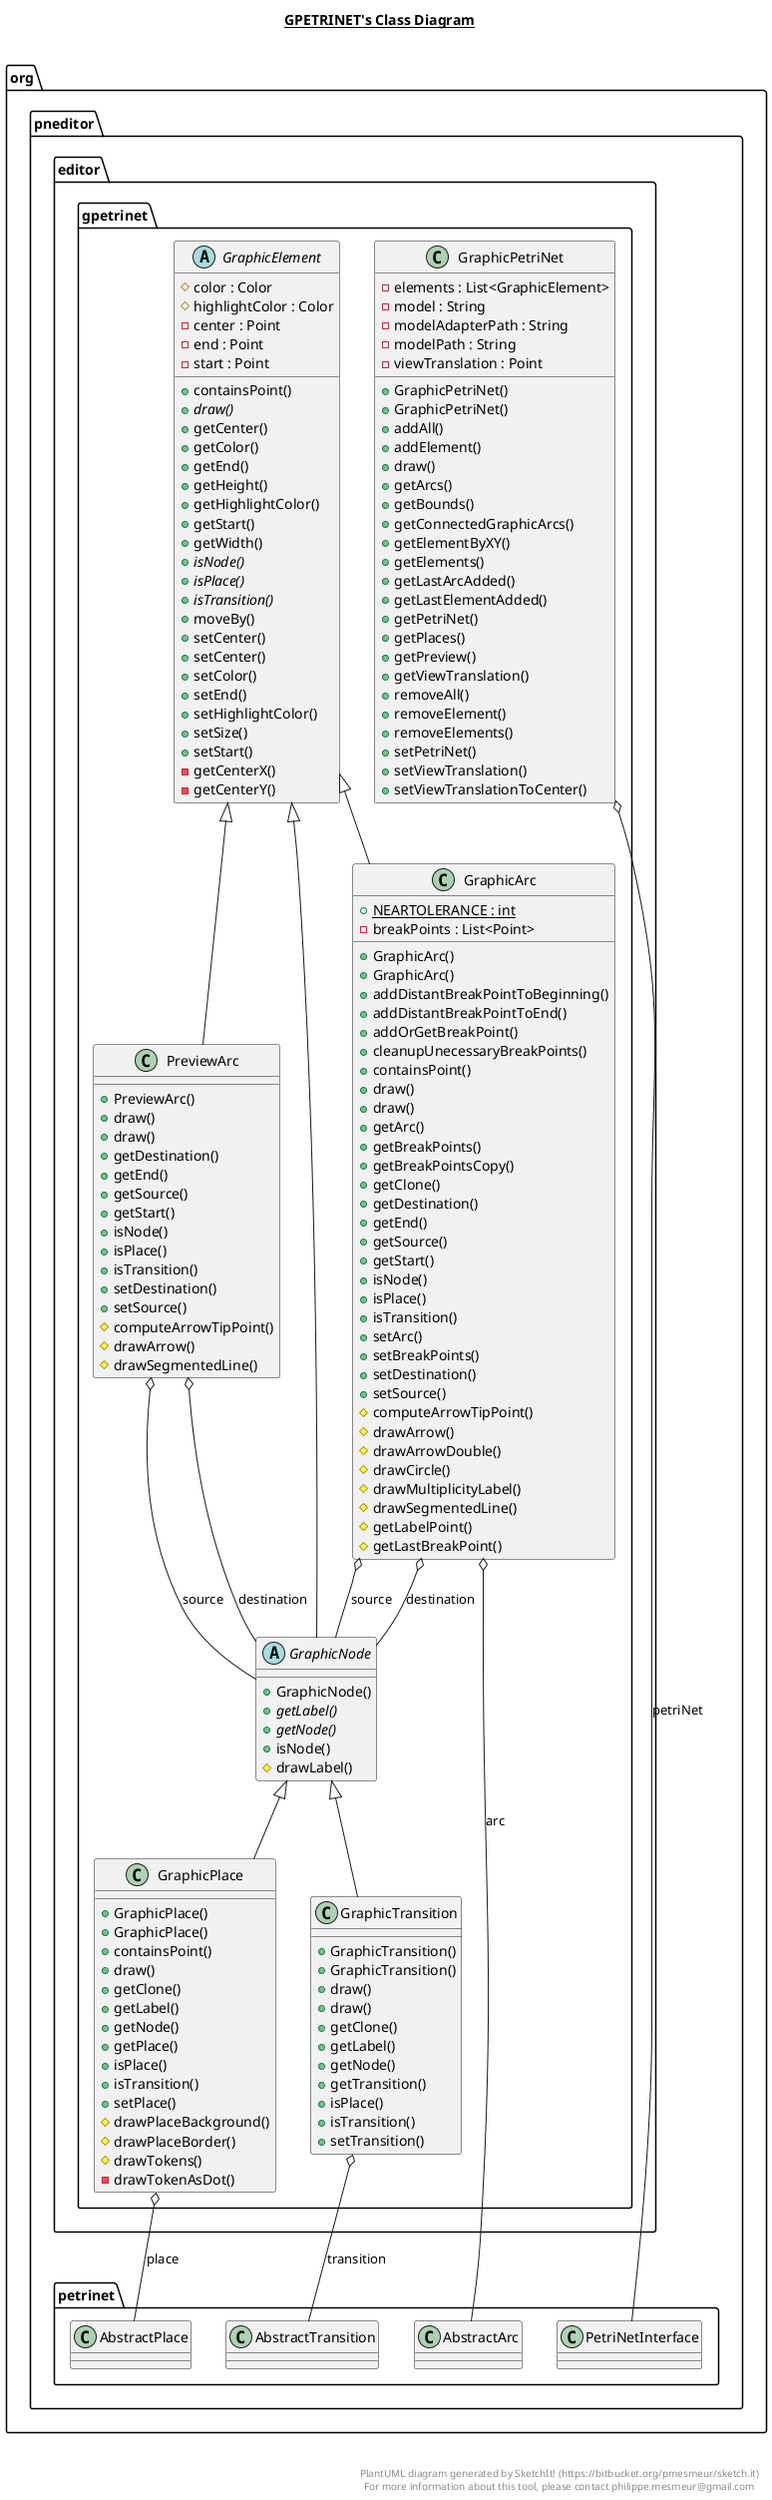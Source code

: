 @startuml

title __GPETRINET's Class Diagram__\n

  namespace org.pneditor.editor {
    namespace gpetrinet {
      class org.pneditor.editor.gpetrinet.GraphicArc {
          {static} + NEARTOLERANCE : int
          - breakPoints : List<Point>
          + GraphicArc()
          + GraphicArc()
          + addDistantBreakPointToBeginning()
          + addDistantBreakPointToEnd()
          + addOrGetBreakPoint()
          + cleanupUnecessaryBreakPoints()
          + containsPoint()
          + draw()
          + draw()
          + getArc()
          + getBreakPoints()
          + getBreakPointsCopy()
          + getClone()
          + getDestination()
          + getEnd()
          + getSource()
          + getStart()
          + isNode()
          + isPlace()
          + isTransition()
          + setArc()
          + setBreakPoints()
          + setDestination()
          + setSource()
          # computeArrowTipPoint()
          # drawArrow()
          # drawArrowDouble()
          # drawCircle()
          # drawMultiplicityLabel()
          # drawSegmentedLine()
          # getLabelPoint()
          # getLastBreakPoint()
      }
    }
  }
  

  namespace org.pneditor.editor {
    namespace gpetrinet {
      abstract class org.pneditor.editor.gpetrinet.GraphicElement {
          # color : Color
          # highlightColor : Color
          - center : Point
          - end : Point
          - start : Point
          + containsPoint()
          {abstract} + draw()
          + getCenter()
          + getColor()
          + getEnd()
          + getHeight()
          + getHighlightColor()
          + getStart()
          + getWidth()
          {abstract} + isNode()
          {abstract} + isPlace()
          {abstract} + isTransition()
          + moveBy()
          + setCenter()
          + setCenter()
          + setColor()
          + setEnd()
          + setHighlightColor()
          + setSize()
          + setStart()
          - getCenterX()
          - getCenterY()
      }
    }
  }
  

  namespace org.pneditor.editor {
    namespace gpetrinet {
      abstract class org.pneditor.editor.gpetrinet.GraphicNode {
          + GraphicNode()
          {abstract} + getLabel()
          {abstract} + getNode()
          + isNode()
          # drawLabel()
      }
    }
  }
  

  namespace org.pneditor.editor {
    namespace gpetrinet {
      class org.pneditor.editor.gpetrinet.GraphicPetriNet {
          - elements : List<GraphicElement>
          - model : String
          - modelAdapterPath : String
          - modelPath : String
          - viewTranslation : Point
          + GraphicPetriNet()
          + GraphicPetriNet()
          + addAll()
          + addElement()
          + draw()
          + getArcs()
          + getBounds()
          + getConnectedGraphicArcs()
          + getElementByXY()
          + getElements()
          + getLastArcAdded()
          + getLastElementAdded()
          + getPetriNet()
          + getPlaces()
          + getPreview()
          + getViewTranslation()
          + removeAll()
          + removeElement()
          + removeElements()
          + setPetriNet()
          + setViewTranslation()
          + setViewTranslationToCenter()
      }
    }
  }
  

  namespace org.pneditor.editor {
    namespace gpetrinet {
      class org.pneditor.editor.gpetrinet.GraphicPlace {
          + GraphicPlace()
          + GraphicPlace()
          + containsPoint()
          + draw()
          + getClone()
          + getLabel()
          + getNode()
          + getPlace()
          + isPlace()
          + isTransition()
          + setPlace()
          # drawPlaceBackground()
          # drawPlaceBorder()
          # drawTokens()
          - drawTokenAsDot()
      }
    }
  }
  

  namespace org.pneditor.editor {
    namespace gpetrinet {
      class org.pneditor.editor.gpetrinet.GraphicTransition {
          + GraphicTransition()
          + GraphicTransition()
          + draw()
          + draw()
          + getClone()
          + getLabel()
          + getNode()
          + getTransition()
          + isPlace()
          + isTransition()
          + setTransition()
      }
    }
  }
  

  namespace org.pneditor.editor {
    namespace gpetrinet {
      class org.pneditor.editor.gpetrinet.PreviewArc {
          + PreviewArc()
          + draw()
          + draw()
          + getDestination()
          + getEnd()
          + getSource()
          + getStart()
          + isNode()
          + isPlace()
          + isTransition()
          + setDestination()
          + setSource()
          # computeArrowTipPoint()
          # drawArrow()
          # drawSegmentedLine()
      }
    }
  }
  

  org.pneditor.editor.gpetrinet.GraphicArc -up-|> org.pneditor.editor.gpetrinet.GraphicElement
  org.pneditor.editor.gpetrinet.GraphicArc o-- org.pneditor.petrinet.AbstractArc : arc
  org.pneditor.editor.gpetrinet.GraphicArc o-- org.pneditor.editor.gpetrinet.GraphicNode : destination
  org.pneditor.editor.gpetrinet.GraphicArc o-- org.pneditor.editor.gpetrinet.GraphicNode : source
  org.pneditor.editor.gpetrinet.GraphicNode -up-|> org.pneditor.editor.gpetrinet.GraphicElement
  org.pneditor.editor.gpetrinet.GraphicPetriNet o-- org.pneditor.petrinet.PetriNetInterface : petriNet
  org.pneditor.editor.gpetrinet.GraphicPlace -up-|> org.pneditor.editor.gpetrinet.GraphicNode
  org.pneditor.editor.gpetrinet.GraphicPlace o-- org.pneditor.petrinet.AbstractPlace : place
  org.pneditor.editor.gpetrinet.GraphicTransition -up-|> org.pneditor.editor.gpetrinet.GraphicNode
  org.pneditor.editor.gpetrinet.GraphicTransition o-- org.pneditor.petrinet.AbstractTransition : transition
  org.pneditor.editor.gpetrinet.PreviewArc -up-|> org.pneditor.editor.gpetrinet.GraphicElement
  org.pneditor.editor.gpetrinet.PreviewArc o-- org.pneditor.editor.gpetrinet.GraphicNode : destination
  org.pneditor.editor.gpetrinet.PreviewArc o-- org.pneditor.editor.gpetrinet.GraphicNode : source


right footer


PlantUML diagram generated by SketchIt! (https://bitbucket.org/pmesmeur/sketch.it)
For more information about this tool, please contact philippe.mesmeur@gmail.com
endfooter

@enduml
